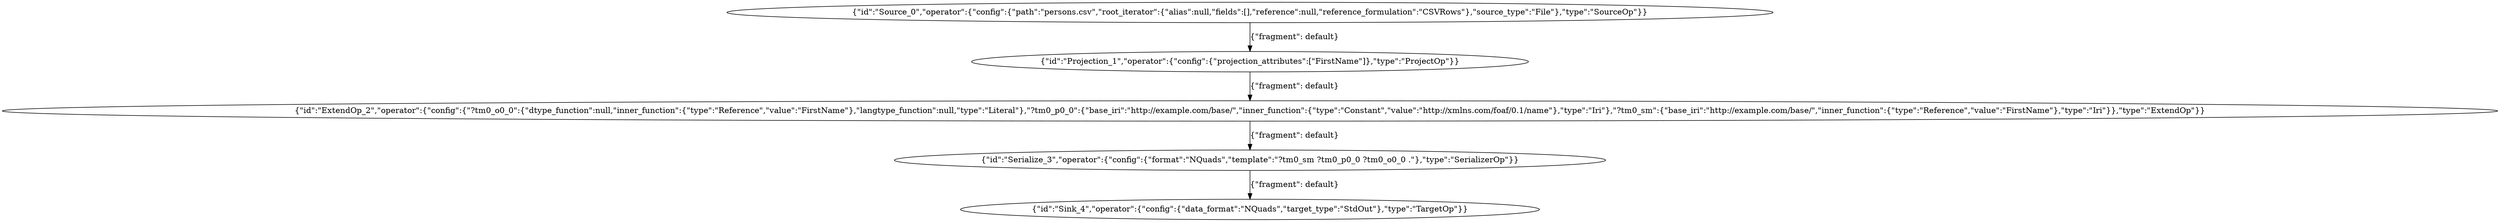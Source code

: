 digraph {
    0 [ label = "{\"id\":\"Source_0\",\"operator\":{\"config\":{\"path\":\"persons.csv\",\"root_iterator\":{\"alias\":null,\"fields\":[],\"reference\":null,\"reference_formulation\":\"CSVRows\"},\"source_type\":\"File\"},\"type\":\"SourceOp\"}}" ]
    1 [ label = "{\"id\":\"Projection_1\",\"operator\":{\"config\":{\"projection_attributes\":[\"FirstName\"]},\"type\":\"ProjectOp\"}}" ]
    2 [ label = "{\"id\":\"ExtendOp_2\",\"operator\":{\"config\":{\"?tm0_o0_0\":{\"dtype_function\":null,\"inner_function\":{\"type\":\"Reference\",\"value\":\"FirstName\"},\"langtype_function\":null,\"type\":\"Literal\"},\"?tm0_p0_0\":{\"base_iri\":\"http://example.com/base/\",\"inner_function\":{\"type\":\"Constant\",\"value\":\"http://xmlns.com/foaf/0.1/name\"},\"type\":\"Iri\"},\"?tm0_sm\":{\"base_iri\":\"http://example.com/base/\",\"inner_function\":{\"type\":\"Reference\",\"value\":\"FirstName\"},\"type\":\"Iri\"}},\"type\":\"ExtendOp\"}}" ]
    3 [ label = "{\"id\":\"Serialize_3\",\"operator\":{\"config\":{\"format\":\"NQuads\",\"template\":\"?tm0_sm ?tm0_p0_0 ?tm0_o0_0 .\"},\"type\":\"SerializerOp\"}}" ]
    4 [ label = "{\"id\":\"Sink_4\",\"operator\":{\"config\":{\"data_format\":\"NQuads\",\"target_type\":\"StdOut\"},\"type\":\"TargetOp\"}}" ]
    0 -> 1 [ label = "{\"fragment\": default}" ]
    1 -> 2 [ label = "{\"fragment\": default}" ]
    2 -> 3 [ label = "{\"fragment\": default}" ]
    3 -> 4 [ label = "{\"fragment\": default}" ]
}
